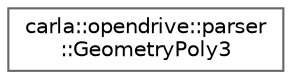 digraph "类继承关系图"
{
 // INTERACTIVE_SVG=YES
 // LATEX_PDF_SIZE
  bgcolor="transparent";
  edge [fontname=Helvetica,fontsize=10,labelfontname=Helvetica,labelfontsize=10];
  node [fontname=Helvetica,fontsize=10,shape=box,height=0.2,width=0.4];
  rankdir="LR";
  Node0 [id="Node000000",label="carla::opendrive::parser\l::GeometryPoly3",height=0.2,width=0.4,color="grey40", fillcolor="white", style="filled",URL="$dd/d8d/structcarla_1_1opendrive_1_1parser_1_1GeometryPoly3.html",tooltip=" "];
}
